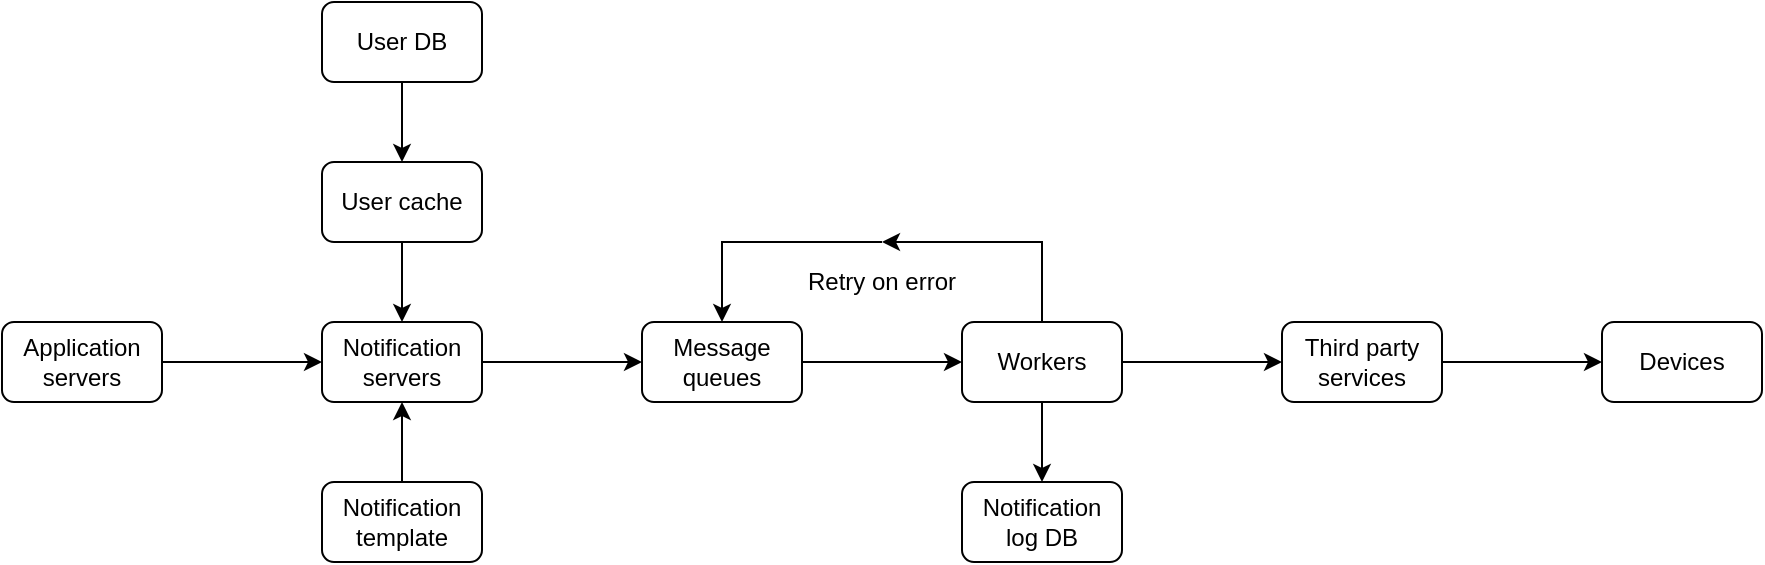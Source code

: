 <mxfile version="26.0.16">
  <diagram id="5XK8QlfNFUtluHXEVsSS" name="Page-1">
    <mxGraphModel dx="838" dy="593" grid="1" gridSize="10" guides="1" tooltips="1" connect="1" arrows="1" fold="1" page="1" pageScale="1" pageWidth="850" pageHeight="1100" math="0" shadow="0">
      <root>
        <mxCell id="0" />
        <mxCell id="1" parent="0" />
        <mxCell id="zerk3sANQ7iGWGBt3IxB-22" style="edgeStyle=orthogonalEdgeStyle;rounded=0;orthogonalLoop=1;jettySize=auto;html=1;exitX=1;exitY=0.5;exitDx=0;exitDy=0;entryX=0;entryY=0.5;entryDx=0;entryDy=0;" parent="1" source="zerk3sANQ7iGWGBt3IxB-1" target="zerk3sANQ7iGWGBt3IxB-2" edge="1">
          <mxGeometry relative="1" as="geometry" />
        </mxCell>
        <mxCell id="zerk3sANQ7iGWGBt3IxB-1" value="Application servers" style="rounded=1;whiteSpace=wrap;html=1;" parent="1" vertex="1">
          <mxGeometry x="40" y="160" width="80" height="40" as="geometry" />
        </mxCell>
        <mxCell id="ulg7wdCnO31NVUncXibf-1" style="edgeStyle=orthogonalEdgeStyle;rounded=0;orthogonalLoop=1;jettySize=auto;html=1;exitX=1;exitY=0.5;exitDx=0;exitDy=0;entryX=0;entryY=0.5;entryDx=0;entryDy=0;" parent="1" source="zerk3sANQ7iGWGBt3IxB-2" target="zerk3sANQ7iGWGBt3IxB-3" edge="1">
          <mxGeometry relative="1" as="geometry" />
        </mxCell>
        <mxCell id="zerk3sANQ7iGWGBt3IxB-2" value="Notification servers" style="rounded=1;whiteSpace=wrap;html=1;" parent="1" vertex="1">
          <mxGeometry x="200" y="160" width="80" height="40" as="geometry" />
        </mxCell>
        <mxCell id="zerk3sANQ7iGWGBt3IxB-30" style="edgeStyle=orthogonalEdgeStyle;rounded=0;orthogonalLoop=1;jettySize=auto;html=1;exitX=1;exitY=0.5;exitDx=0;exitDy=0;entryX=0;entryY=0.5;entryDx=0;entryDy=0;" parent="1" source="zerk3sANQ7iGWGBt3IxB-3" target="zerk3sANQ7iGWGBt3IxB-7" edge="1">
          <mxGeometry relative="1" as="geometry" />
        </mxCell>
        <mxCell id="zerk3sANQ7iGWGBt3IxB-3" value="Message queues" style="rounded=1;whiteSpace=wrap;html=1;" parent="1" vertex="1">
          <mxGeometry x="360" y="160" width="80" height="40" as="geometry" />
        </mxCell>
        <mxCell id="EuERgRADjMJ2CsPJKlqU-2" style="edgeStyle=orthogonalEdgeStyle;rounded=0;orthogonalLoop=1;jettySize=auto;html=1;exitX=1;exitY=0.5;exitDx=0;exitDy=0;entryX=0;entryY=0.5;entryDx=0;entryDy=0;" parent="1" source="zerk3sANQ7iGWGBt3IxB-7" target="zerk3sANQ7iGWGBt3IxB-15" edge="1">
          <mxGeometry relative="1" as="geometry" />
        </mxCell>
        <mxCell id="ulg7wdCnO31NVUncXibf-6" style="edgeStyle=orthogonalEdgeStyle;rounded=0;orthogonalLoop=1;jettySize=auto;html=1;exitX=0.5;exitY=0;exitDx=0;exitDy=0;entryX=0.5;entryY=0;entryDx=0;entryDy=0;" parent="1" source="ulg7wdCnO31NVUncXibf-11" target="zerk3sANQ7iGWGBt3IxB-3" edge="1">
          <mxGeometry relative="1" as="geometry">
            <Array as="points">
              <mxPoint x="400" y="120" />
            </Array>
          </mxGeometry>
        </mxCell>
        <mxCell id="ulg7wdCnO31NVUncXibf-9" style="edgeStyle=orthogonalEdgeStyle;rounded=0;orthogonalLoop=1;jettySize=auto;html=1;exitX=0.5;exitY=1;exitDx=0;exitDy=0;entryX=0.5;entryY=0;entryDx=0;entryDy=0;" parent="1" source="zerk3sANQ7iGWGBt3IxB-7" target="ulg7wdCnO31NVUncXibf-7" edge="1">
          <mxGeometry relative="1" as="geometry" />
        </mxCell>
        <mxCell id="zerk3sANQ7iGWGBt3IxB-7" value="Workers" style="rounded=1;whiteSpace=wrap;html=1;" parent="1" vertex="1">
          <mxGeometry x="520" y="160" width="80" height="40" as="geometry" />
        </mxCell>
        <mxCell id="zerk3sANQ7iGWGBt3IxB-11" value="Devices" style="rounded=1;whiteSpace=wrap;html=1;" parent="1" vertex="1">
          <mxGeometry x="840" y="160" width="80" height="40" as="geometry" />
        </mxCell>
        <mxCell id="zerk3sANQ7iGWGBt3IxB-33" style="edgeStyle=orthogonalEdgeStyle;rounded=0;orthogonalLoop=1;jettySize=auto;html=1;exitX=1;exitY=0.5;exitDx=0;exitDy=0;entryX=0;entryY=0.5;entryDx=0;entryDy=0;" parent="1" source="zerk3sANQ7iGWGBt3IxB-15" target="zerk3sANQ7iGWGBt3IxB-11" edge="1">
          <mxGeometry relative="1" as="geometry" />
        </mxCell>
        <mxCell id="zerk3sANQ7iGWGBt3IxB-15" value="Third party services" style="rounded=1;whiteSpace=wrap;html=1;" parent="1" vertex="1">
          <mxGeometry x="680" y="160" width="80" height="40" as="geometry" />
        </mxCell>
        <mxCell id="ulg7wdCnO31NVUncXibf-7" value="Notification log DB" style="rounded=1;whiteSpace=wrap;html=1;" parent="1" vertex="1">
          <mxGeometry x="520" y="240" width="80" height="40" as="geometry" />
        </mxCell>
        <mxCell id="ulg7wdCnO31NVUncXibf-10" value="" style="edgeStyle=orthogonalEdgeStyle;rounded=0;orthogonalLoop=1;jettySize=auto;html=1;exitX=0.5;exitY=0;exitDx=0;exitDy=0;entryX=0.5;entryY=0;entryDx=0;entryDy=0;" parent="1" source="zerk3sANQ7iGWGBt3IxB-7" target="ulg7wdCnO31NVUncXibf-11" edge="1">
          <mxGeometry relative="1" as="geometry">
            <mxPoint x="560" y="160" as="sourcePoint" />
            <mxPoint x="400" y="160" as="targetPoint" />
            <Array as="points">
              <mxPoint x="560" y="120" />
            </Array>
          </mxGeometry>
        </mxCell>
        <mxCell id="ulg7wdCnO31NVUncXibf-11" value="Retry on error" style="text;html=1;align=center;verticalAlign=middle;whiteSpace=wrap;rounded=0;" parent="1" vertex="1">
          <mxGeometry x="440" y="120" width="80" height="40" as="geometry" />
        </mxCell>
        <mxCell id="DUOPbVyHPyaMngwrkr5z-7" style="edgeStyle=orthogonalEdgeStyle;rounded=0;orthogonalLoop=1;jettySize=auto;html=1;exitX=0.5;exitY=0;exitDx=0;exitDy=0;entryX=0.5;entryY=1;entryDx=0;entryDy=0;" edge="1" parent="1" source="DUOPbVyHPyaMngwrkr5z-1" target="zerk3sANQ7iGWGBt3IxB-2">
          <mxGeometry relative="1" as="geometry" />
        </mxCell>
        <mxCell id="DUOPbVyHPyaMngwrkr5z-1" value="Notification template" style="rounded=1;whiteSpace=wrap;html=1;" vertex="1" parent="1">
          <mxGeometry x="200" y="240" width="80" height="40" as="geometry" />
        </mxCell>
        <mxCell id="DUOPbVyHPyaMngwrkr5z-8" style="edgeStyle=orthogonalEdgeStyle;rounded=0;orthogonalLoop=1;jettySize=auto;html=1;exitX=0.5;exitY=1;exitDx=0;exitDy=0;entryX=0.5;entryY=0;entryDx=0;entryDy=0;" edge="1" parent="1" source="DUOPbVyHPyaMngwrkr5z-2" target="zerk3sANQ7iGWGBt3IxB-2">
          <mxGeometry relative="1" as="geometry" />
        </mxCell>
        <mxCell id="DUOPbVyHPyaMngwrkr5z-2" value="User cache" style="rounded=1;whiteSpace=wrap;html=1;" vertex="1" parent="1">
          <mxGeometry x="200" y="80" width="80" height="40" as="geometry" />
        </mxCell>
        <mxCell id="DUOPbVyHPyaMngwrkr5z-10" style="edgeStyle=orthogonalEdgeStyle;rounded=0;orthogonalLoop=1;jettySize=auto;html=1;exitX=0.5;exitY=1;exitDx=0;exitDy=0;entryX=0.5;entryY=0;entryDx=0;entryDy=0;" edge="1" parent="1" source="DUOPbVyHPyaMngwrkr5z-3" target="DUOPbVyHPyaMngwrkr5z-2">
          <mxGeometry relative="1" as="geometry" />
        </mxCell>
        <mxCell id="DUOPbVyHPyaMngwrkr5z-3" value="User DB" style="rounded=1;whiteSpace=wrap;html=1;" vertex="1" parent="1">
          <mxGeometry x="200" width="80" height="40" as="geometry" />
        </mxCell>
      </root>
    </mxGraphModel>
  </diagram>
</mxfile>
